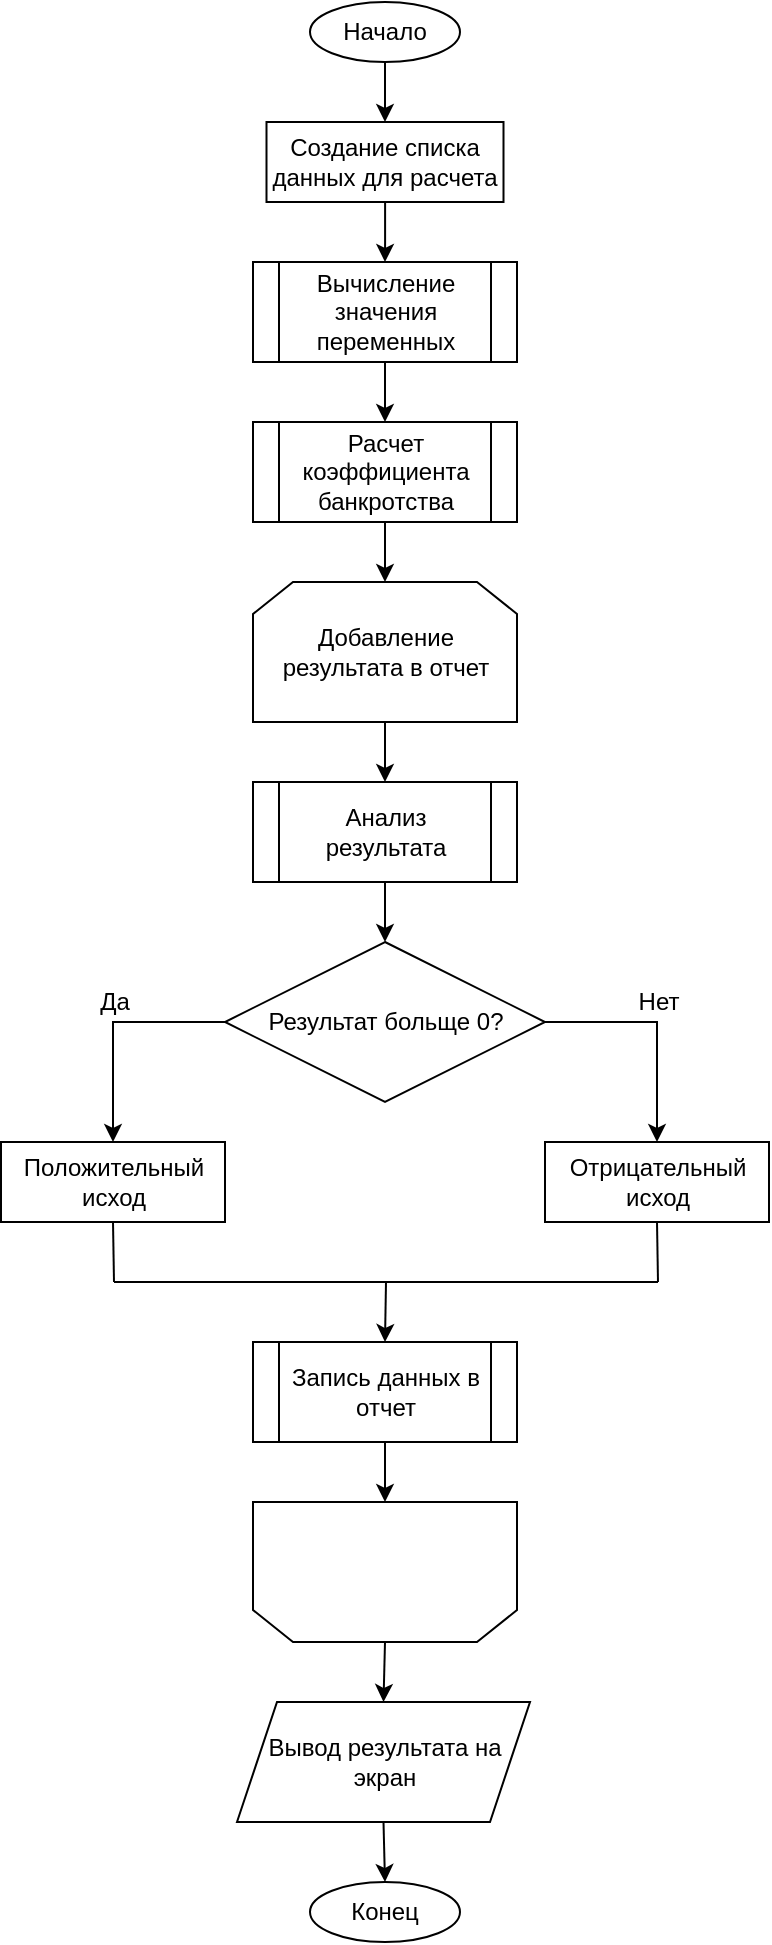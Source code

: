 <mxfile version="14.0.1" type="device"><diagram id="fYftpiY5bS_wT20w0Rmy" name="Page-1"><mxGraphModel dx="2076" dy="1160" grid="1" gridSize="10" guides="1" tooltips="1" connect="1" arrows="1" fold="1" page="1" pageScale="1" pageWidth="850" pageHeight="1100" math="0" shadow="0"><root><mxCell id="0"/><mxCell id="1" parent="0"/><mxCell id="hkHCzcgmxP6ZhofiRfBf-19" value="" style="edgeStyle=orthogonalEdgeStyle;rounded=0;orthogonalLoop=1;jettySize=auto;html=1;entryX=0.5;entryY=0;entryDx=0;entryDy=0;" edge="1" parent="1" source="hkHCzcgmxP6ZhofiRfBf-1" target="hkHCzcgmxP6ZhofiRfBf-2"><mxGeometry relative="1" as="geometry"/></mxCell><mxCell id="hkHCzcgmxP6ZhofiRfBf-1" value="Начало" style="ellipse;whiteSpace=wrap;html=1;" vertex="1" parent="1"><mxGeometry x="340" y="20" width="75" height="30" as="geometry"/></mxCell><mxCell id="hkHCzcgmxP6ZhofiRfBf-20" value="" style="edgeStyle=orthogonalEdgeStyle;rounded=0;orthogonalLoop=1;jettySize=auto;html=1;entryX=0.5;entryY=0;entryDx=0;entryDy=0;" edge="1" parent="1" source="hkHCzcgmxP6ZhofiRfBf-2" target="hkHCzcgmxP6ZhofiRfBf-3"><mxGeometry relative="1" as="geometry"/></mxCell><mxCell id="hkHCzcgmxP6ZhofiRfBf-2" value="Создание списка данных для расчета" style="rounded=0;whiteSpace=wrap;html=1;" vertex="1" parent="1"><mxGeometry x="318.25" y="80" width="118.5" height="40" as="geometry"/></mxCell><mxCell id="hkHCzcgmxP6ZhofiRfBf-21" style="edgeStyle=orthogonalEdgeStyle;rounded=0;orthogonalLoop=1;jettySize=auto;html=1;exitX=0.5;exitY=1;exitDx=0;exitDy=0;entryX=0.5;entryY=0;entryDx=0;entryDy=0;" edge="1" parent="1" source="hkHCzcgmxP6ZhofiRfBf-3" target="hkHCzcgmxP6ZhofiRfBf-4"><mxGeometry relative="1" as="geometry"/></mxCell><mxCell id="hkHCzcgmxP6ZhofiRfBf-3" value="Вычисление значения переменных" style="shape=process;whiteSpace=wrap;html=1;backgroundOutline=1;" vertex="1" parent="1"><mxGeometry x="311.5" y="150" width="132" height="50" as="geometry"/></mxCell><mxCell id="hkHCzcgmxP6ZhofiRfBf-22" style="edgeStyle=orthogonalEdgeStyle;rounded=0;orthogonalLoop=1;jettySize=auto;html=1;exitX=0.5;exitY=1;exitDx=0;exitDy=0;entryX=0.5;entryY=0;entryDx=0;entryDy=0;" edge="1" parent="1" source="hkHCzcgmxP6ZhofiRfBf-4" target="hkHCzcgmxP6ZhofiRfBf-5"><mxGeometry relative="1" as="geometry"/></mxCell><mxCell id="hkHCzcgmxP6ZhofiRfBf-4" value="Расчет коэффициента банкротства" style="shape=process;whiteSpace=wrap;html=1;backgroundOutline=1;" vertex="1" parent="1"><mxGeometry x="311.5" y="230" width="132" height="50" as="geometry"/></mxCell><mxCell id="hkHCzcgmxP6ZhofiRfBf-23" style="edgeStyle=orthogonalEdgeStyle;rounded=0;orthogonalLoop=1;jettySize=auto;html=1;exitX=0.5;exitY=1;exitDx=0;exitDy=0;entryX=0.5;entryY=0;entryDx=0;entryDy=0;" edge="1" parent="1" source="hkHCzcgmxP6ZhofiRfBf-5" target="hkHCzcgmxP6ZhofiRfBf-7"><mxGeometry relative="1" as="geometry"/></mxCell><mxCell id="hkHCzcgmxP6ZhofiRfBf-5" value="Добавление результата в отчет" style="shape=loopLimit;whiteSpace=wrap;html=1;" vertex="1" parent="1"><mxGeometry x="311.5" y="310" width="132" height="70" as="geometry"/></mxCell><mxCell id="hkHCzcgmxP6ZhofiRfBf-28" style="edgeStyle=orthogonalEdgeStyle;rounded=0;orthogonalLoop=1;jettySize=auto;html=1;exitX=0.5;exitY=0;exitDx=0;exitDy=0;entryX=0.5;entryY=0;entryDx=0;entryDy=0;" edge="1" parent="1" source="hkHCzcgmxP6ZhofiRfBf-6" target="hkHCzcgmxP6ZhofiRfBf-15"><mxGeometry relative="1" as="geometry"/></mxCell><mxCell id="hkHCzcgmxP6ZhofiRfBf-6" value="" style="shape=loopLimit;whiteSpace=wrap;html=1;rotation=-180;" vertex="1" parent="1"><mxGeometry x="311.5" y="770" width="132" height="70" as="geometry"/></mxCell><mxCell id="hkHCzcgmxP6ZhofiRfBf-24" style="edgeStyle=orthogonalEdgeStyle;rounded=0;orthogonalLoop=1;jettySize=auto;html=1;exitX=0.5;exitY=1;exitDx=0;exitDy=0;entryX=0.5;entryY=0;entryDx=0;entryDy=0;" edge="1" parent="1" source="hkHCzcgmxP6ZhofiRfBf-7" target="hkHCzcgmxP6ZhofiRfBf-8"><mxGeometry relative="1" as="geometry"/></mxCell><mxCell id="hkHCzcgmxP6ZhofiRfBf-7" value="Анализ результата" style="shape=process;whiteSpace=wrap;html=1;backgroundOutline=1;" vertex="1" parent="1"><mxGeometry x="311.5" y="410" width="132" height="50" as="geometry"/></mxCell><mxCell id="hkHCzcgmxP6ZhofiRfBf-25" style="edgeStyle=orthogonalEdgeStyle;rounded=0;orthogonalLoop=1;jettySize=auto;html=1;exitX=0;exitY=0.5;exitDx=0;exitDy=0;entryX=0.5;entryY=0;entryDx=0;entryDy=0;" edge="1" parent="1" source="hkHCzcgmxP6ZhofiRfBf-8" target="hkHCzcgmxP6ZhofiRfBf-11"><mxGeometry relative="1" as="geometry"/></mxCell><mxCell id="hkHCzcgmxP6ZhofiRfBf-26" style="edgeStyle=orthogonalEdgeStyle;rounded=0;orthogonalLoop=1;jettySize=auto;html=1;exitX=1;exitY=0.5;exitDx=0;exitDy=0;entryX=0.5;entryY=0;entryDx=0;entryDy=0;" edge="1" parent="1" source="hkHCzcgmxP6ZhofiRfBf-8" target="hkHCzcgmxP6ZhofiRfBf-12"><mxGeometry relative="1" as="geometry"/></mxCell><mxCell id="hkHCzcgmxP6ZhofiRfBf-8" value="Результат больще 0?" style="rhombus;whiteSpace=wrap;html=1;" vertex="1" parent="1"><mxGeometry x="297.5" y="490" width="160" height="80" as="geometry"/></mxCell><mxCell id="hkHCzcgmxP6ZhofiRfBf-11" value="Положительный исход" style="rounded=0;whiteSpace=wrap;html=1;" vertex="1" parent="1"><mxGeometry x="185.5" y="590" width="112" height="40" as="geometry"/></mxCell><mxCell id="hkHCzcgmxP6ZhofiRfBf-12" value="Отрицательный исход" style="rounded=0;whiteSpace=wrap;html=1;" vertex="1" parent="1"><mxGeometry x="457.5" y="590" width="112" height="40" as="geometry"/></mxCell><mxCell id="hkHCzcgmxP6ZhofiRfBf-27" style="edgeStyle=orthogonalEdgeStyle;rounded=0;orthogonalLoop=1;jettySize=auto;html=1;exitX=0.5;exitY=1;exitDx=0;exitDy=0;entryX=0.5;entryY=1;entryDx=0;entryDy=0;" edge="1" parent="1" source="hkHCzcgmxP6ZhofiRfBf-14" target="hkHCzcgmxP6ZhofiRfBf-6"><mxGeometry relative="1" as="geometry"/></mxCell><mxCell id="hkHCzcgmxP6ZhofiRfBf-14" value="Запись данных в отчет" style="shape=process;whiteSpace=wrap;html=1;backgroundOutline=1;" vertex="1" parent="1"><mxGeometry x="311.5" y="690" width="132" height="50" as="geometry"/></mxCell><mxCell id="hkHCzcgmxP6ZhofiRfBf-29" style="edgeStyle=orthogonalEdgeStyle;rounded=0;orthogonalLoop=1;jettySize=auto;html=1;exitX=0.5;exitY=1;exitDx=0;exitDy=0;entryX=0.5;entryY=0;entryDx=0;entryDy=0;" edge="1" parent="1" source="hkHCzcgmxP6ZhofiRfBf-15" target="hkHCzcgmxP6ZhofiRfBf-16"><mxGeometry relative="1" as="geometry"/></mxCell><mxCell id="hkHCzcgmxP6ZhofiRfBf-15" value="Вывод результата на экран" style="shape=parallelogram;perimeter=parallelogramPerimeter;whiteSpace=wrap;html=1;fixedSize=1;" vertex="1" parent="1"><mxGeometry x="303.5" y="870" width="146.5" height="60" as="geometry"/></mxCell><mxCell id="hkHCzcgmxP6ZhofiRfBf-16" value="Конец" style="ellipse;whiteSpace=wrap;html=1;" vertex="1" parent="1"><mxGeometry x="340" y="960" width="75" height="30" as="geometry"/></mxCell><mxCell id="hkHCzcgmxP6ZhofiRfBf-17" value="Да" style="text;html=1;align=center;verticalAlign=middle;resizable=0;points=[];autosize=1;" vertex="1" parent="1"><mxGeometry x="226.5" y="510" width="30" height="20" as="geometry"/></mxCell><mxCell id="hkHCzcgmxP6ZhofiRfBf-18" value="Нет" style="text;html=1;align=center;verticalAlign=middle;resizable=0;points=[];autosize=1;" vertex="1" parent="1"><mxGeometry x="493.5" y="510" width="40" height="20" as="geometry"/></mxCell><mxCell id="hkHCzcgmxP6ZhofiRfBf-30" value="" style="endArrow=none;html=1;entryX=0.5;entryY=1;entryDx=0;entryDy=0;" edge="1" parent="1" target="hkHCzcgmxP6ZhofiRfBf-11"><mxGeometry width="50" height="50" relative="1" as="geometry"><mxPoint x="242" y="660" as="sourcePoint"/><mxPoint x="270" y="660" as="targetPoint"/></mxGeometry></mxCell><mxCell id="hkHCzcgmxP6ZhofiRfBf-31" value="" style="endArrow=none;html=1;entryX=0.5;entryY=1;entryDx=0;entryDy=0;" edge="1" parent="1" target="hkHCzcgmxP6ZhofiRfBf-12"><mxGeometry width="50" height="50" relative="1" as="geometry"><mxPoint x="514" y="660" as="sourcePoint"/><mxPoint x="509.5" y="640" as="targetPoint"/></mxGeometry></mxCell><mxCell id="hkHCzcgmxP6ZhofiRfBf-32" value="" style="endArrow=none;html=1;" edge="1" parent="1"><mxGeometry width="50" height="50" relative="1" as="geometry"><mxPoint x="242" y="660" as="sourcePoint"/><mxPoint x="514" y="660" as="targetPoint"/></mxGeometry></mxCell><mxCell id="hkHCzcgmxP6ZhofiRfBf-33" value="" style="endArrow=classic;html=1;entryX=0.5;entryY=0;entryDx=0;entryDy=0;" edge="1" parent="1" target="hkHCzcgmxP6ZhofiRfBf-14"><mxGeometry width="50" height="50" relative="1" as="geometry"><mxPoint x="378" y="660" as="sourcePoint"/><mxPoint x="240" y="670" as="targetPoint"/></mxGeometry></mxCell></root></mxGraphModel></diagram></mxfile>